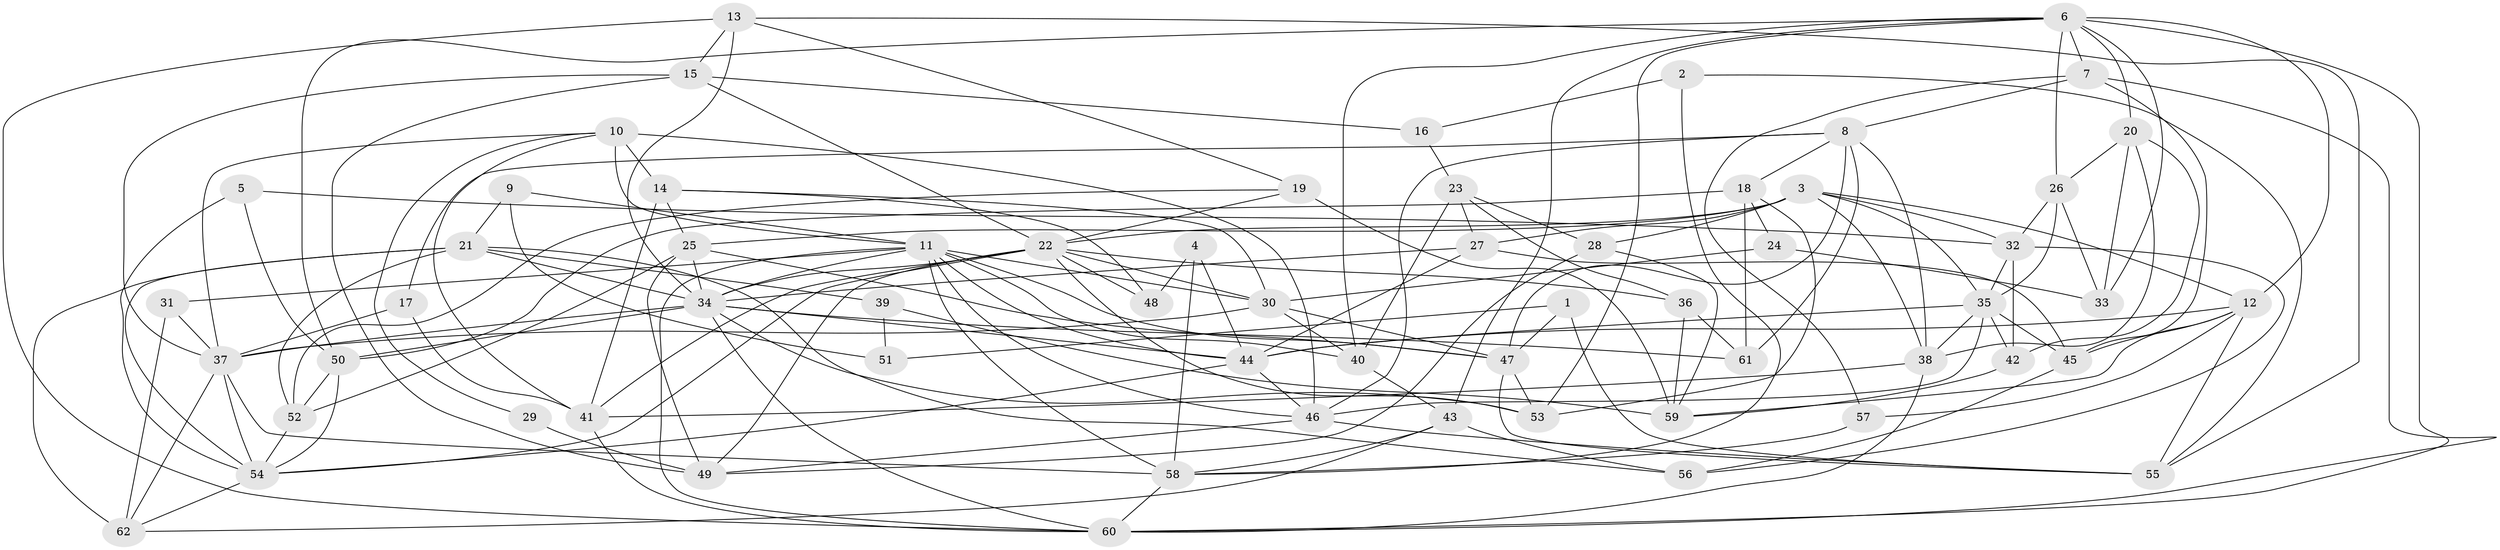 // original degree distribution, {2: 0.10483870967741936, 5: 0.20967741935483872, 6: 0.056451612903225805, 4: 0.25806451612903225, 3: 0.31451612903225806, 8: 0.016129032258064516, 7: 0.03225806451612903, 9: 0.008064516129032258}
// Generated by graph-tools (version 1.1) at 2025/02/03/09/25 03:02:00]
// undirected, 62 vertices, 170 edges
graph export_dot {
graph [start="1"]
  node [color=gray90,style=filled];
  1;
  2;
  3;
  4;
  5;
  6;
  7;
  8;
  9;
  10;
  11;
  12;
  13;
  14;
  15;
  16;
  17;
  18;
  19;
  20;
  21;
  22;
  23;
  24;
  25;
  26;
  27;
  28;
  29;
  30;
  31;
  32;
  33;
  34;
  35;
  36;
  37;
  38;
  39;
  40;
  41;
  42;
  43;
  44;
  45;
  46;
  47;
  48;
  49;
  50;
  51;
  52;
  53;
  54;
  55;
  56;
  57;
  58;
  59;
  60;
  61;
  62;
  1 -- 47 [weight=1.0];
  1 -- 51 [weight=1.0];
  1 -- 55 [weight=2.0];
  2 -- 16 [weight=1.0];
  2 -- 55 [weight=1.0];
  2 -- 58 [weight=1.0];
  3 -- 12 [weight=1.0];
  3 -- 22 [weight=1.0];
  3 -- 25 [weight=1.0];
  3 -- 27 [weight=1.0];
  3 -- 28 [weight=1.0];
  3 -- 32 [weight=1.0];
  3 -- 35 [weight=1.0];
  3 -- 38 [weight=1.0];
  4 -- 44 [weight=1.0];
  4 -- 48 [weight=1.0];
  4 -- 58 [weight=1.0];
  5 -- 32 [weight=1.0];
  5 -- 50 [weight=1.0];
  5 -- 54 [weight=1.0];
  6 -- 7 [weight=1.0];
  6 -- 12 [weight=1.0];
  6 -- 20 [weight=1.0];
  6 -- 26 [weight=1.0];
  6 -- 33 [weight=1.0];
  6 -- 40 [weight=1.0];
  6 -- 43 [weight=1.0];
  6 -- 50 [weight=1.0];
  6 -- 53 [weight=1.0];
  6 -- 60 [weight=1.0];
  7 -- 8 [weight=1.0];
  7 -- 45 [weight=1.0];
  7 -- 57 [weight=1.0];
  7 -- 60 [weight=1.0];
  8 -- 17 [weight=1.0];
  8 -- 18 [weight=1.0];
  8 -- 38 [weight=1.0];
  8 -- 46 [weight=1.0];
  8 -- 47 [weight=1.0];
  8 -- 61 [weight=1.0];
  9 -- 11 [weight=1.0];
  9 -- 21 [weight=1.0];
  9 -- 51 [weight=1.0];
  10 -- 11 [weight=1.0];
  10 -- 14 [weight=1.0];
  10 -- 29 [weight=1.0];
  10 -- 37 [weight=1.0];
  10 -- 41 [weight=1.0];
  10 -- 46 [weight=2.0];
  11 -- 30 [weight=1.0];
  11 -- 31 [weight=1.0];
  11 -- 34 [weight=1.0];
  11 -- 40 [weight=1.0];
  11 -- 44 [weight=1.0];
  11 -- 46 [weight=1.0];
  11 -- 47 [weight=1.0];
  11 -- 58 [weight=1.0];
  11 -- 60 [weight=1.0];
  12 -- 44 [weight=1.0];
  12 -- 45 [weight=1.0];
  12 -- 55 [weight=1.0];
  12 -- 57 [weight=1.0];
  12 -- 59 [weight=1.0];
  13 -- 15 [weight=1.0];
  13 -- 19 [weight=1.0];
  13 -- 34 [weight=1.0];
  13 -- 55 [weight=1.0];
  13 -- 60 [weight=1.0];
  14 -- 25 [weight=1.0];
  14 -- 30 [weight=1.0];
  14 -- 41 [weight=1.0];
  14 -- 48 [weight=1.0];
  15 -- 16 [weight=2.0];
  15 -- 22 [weight=1.0];
  15 -- 37 [weight=1.0];
  15 -- 49 [weight=1.0];
  16 -- 23 [weight=1.0];
  17 -- 37 [weight=1.0];
  17 -- 41 [weight=1.0];
  18 -- 24 [weight=1.0];
  18 -- 50 [weight=1.0];
  18 -- 53 [weight=1.0];
  18 -- 61 [weight=1.0];
  19 -- 22 [weight=1.0];
  19 -- 52 [weight=1.0];
  19 -- 59 [weight=1.0];
  20 -- 26 [weight=1.0];
  20 -- 33 [weight=1.0];
  20 -- 38 [weight=1.0];
  20 -- 42 [weight=1.0];
  21 -- 34 [weight=1.0];
  21 -- 39 [weight=1.0];
  21 -- 52 [weight=1.0];
  21 -- 54 [weight=1.0];
  21 -- 56 [weight=1.0];
  21 -- 62 [weight=2.0];
  22 -- 30 [weight=1.0];
  22 -- 34 [weight=1.0];
  22 -- 36 [weight=1.0];
  22 -- 41 [weight=2.0];
  22 -- 48 [weight=1.0];
  22 -- 49 [weight=1.0];
  22 -- 53 [weight=1.0];
  22 -- 54 [weight=1.0];
  23 -- 27 [weight=1.0];
  23 -- 28 [weight=1.0];
  23 -- 36 [weight=1.0];
  23 -- 40 [weight=2.0];
  24 -- 30 [weight=1.0];
  24 -- 33 [weight=1.0];
  25 -- 34 [weight=1.0];
  25 -- 47 [weight=1.0];
  25 -- 49 [weight=1.0];
  25 -- 52 [weight=1.0];
  26 -- 32 [weight=1.0];
  26 -- 33 [weight=1.0];
  26 -- 35 [weight=1.0];
  27 -- 34 [weight=1.0];
  27 -- 44 [weight=1.0];
  27 -- 45 [weight=1.0];
  28 -- 49 [weight=1.0];
  28 -- 59 [weight=1.0];
  29 -- 49 [weight=2.0];
  30 -- 37 [weight=1.0];
  30 -- 40 [weight=1.0];
  30 -- 47 [weight=1.0];
  31 -- 37 [weight=1.0];
  31 -- 62 [weight=1.0];
  32 -- 35 [weight=1.0];
  32 -- 42 [weight=1.0];
  32 -- 56 [weight=1.0];
  34 -- 37 [weight=1.0];
  34 -- 44 [weight=1.0];
  34 -- 50 [weight=2.0];
  34 -- 53 [weight=1.0];
  34 -- 60 [weight=1.0];
  34 -- 61 [weight=1.0];
  35 -- 38 [weight=1.0];
  35 -- 42 [weight=1.0];
  35 -- 44 [weight=1.0];
  35 -- 45 [weight=2.0];
  35 -- 46 [weight=1.0];
  36 -- 59 [weight=2.0];
  36 -- 61 [weight=1.0];
  37 -- 54 [weight=1.0];
  37 -- 58 [weight=1.0];
  37 -- 62 [weight=1.0];
  38 -- 41 [weight=1.0];
  38 -- 60 [weight=1.0];
  39 -- 51 [weight=1.0];
  39 -- 59 [weight=1.0];
  40 -- 43 [weight=1.0];
  41 -- 60 [weight=1.0];
  42 -- 59 [weight=1.0];
  43 -- 56 [weight=1.0];
  43 -- 58 [weight=1.0];
  43 -- 62 [weight=1.0];
  44 -- 46 [weight=1.0];
  44 -- 54 [weight=1.0];
  45 -- 56 [weight=1.0];
  46 -- 49 [weight=1.0];
  46 -- 55 [weight=1.0];
  47 -- 53 [weight=1.0];
  47 -- 55 [weight=1.0];
  50 -- 52 [weight=1.0];
  50 -- 54 [weight=1.0];
  52 -- 54 [weight=1.0];
  54 -- 62 [weight=1.0];
  57 -- 58 [weight=2.0];
  58 -- 60 [weight=1.0];
}
